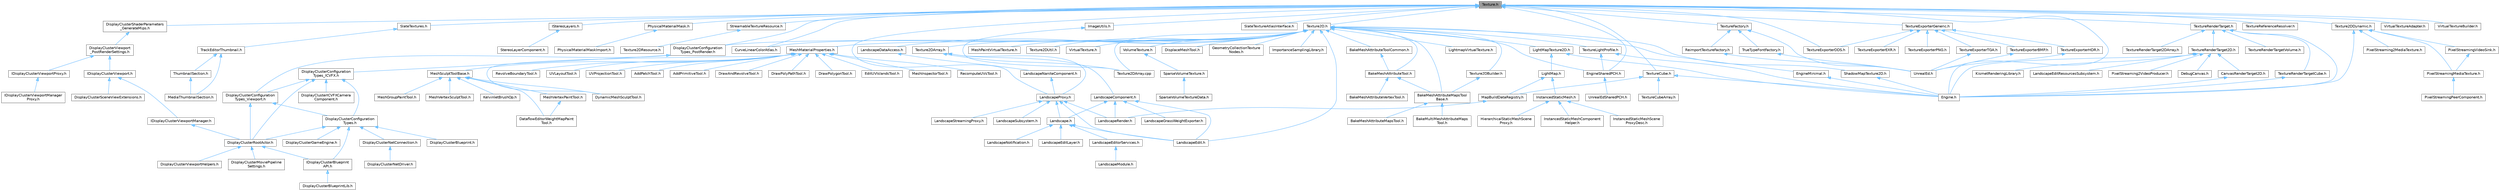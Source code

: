 digraph "Texture.h"
{
 // INTERACTIVE_SVG=YES
 // LATEX_PDF_SIZE
  bgcolor="transparent";
  edge [fontname=Helvetica,fontsize=10,labelfontname=Helvetica,labelfontsize=10];
  node [fontname=Helvetica,fontsize=10,shape=box,height=0.2,width=0.4];
  Node1 [id="Node000001",label="Texture.h",height=0.2,width=0.4,color="gray40", fillcolor="grey60", style="filled", fontcolor="black",tooltip=" "];
  Node1 -> Node2 [id="edge1_Node000001_Node000002",dir="back",color="steelblue1",style="solid",tooltip=" "];
  Node2 [id="Node000002",label="CurveLinearColorAtlas.h",height=0.2,width=0.4,color="grey40", fillcolor="white", style="filled",URL="$dd/d63/CurveLinearColorAtlas_8h.html",tooltip=" "];
  Node1 -> Node3 [id="edge2_Node000001_Node000003",dir="back",color="steelblue1",style="solid",tooltip=" "];
  Node3 [id="Node000003",label="DisplayClusterConfiguration\lTypes_PostRender.h",height=0.2,width=0.4,color="grey40", fillcolor="white", style="filled",URL="$d1/d0d/DisplayClusterConfigurationTypes__PostRender_8h.html",tooltip=" "];
  Node3 -> Node4 [id="edge3_Node000003_Node000004",dir="back",color="steelblue1",style="solid",tooltip=" "];
  Node4 [id="Node000004",label="DisplayClusterConfiguration\lTypes_ICVFX.h",height=0.2,width=0.4,color="grey40", fillcolor="white", style="filled",URL="$d3/dc4/DisplayClusterConfigurationTypes__ICVFX_8h.html",tooltip=" "];
  Node4 -> Node5 [id="edge4_Node000004_Node000005",dir="back",color="steelblue1",style="solid",tooltip=" "];
  Node5 [id="Node000005",label="DisplayClusterConfiguration\lTypes.h",height=0.2,width=0.4,color="grey40", fillcolor="white", style="filled",URL="$d5/dc6/DisplayClusterConfigurationTypes_8h.html",tooltip=" "];
  Node5 -> Node6 [id="edge5_Node000005_Node000006",dir="back",color="steelblue1",style="solid",tooltip=" "];
  Node6 [id="Node000006",label="DisplayClusterBlueprint.h",height=0.2,width=0.4,color="grey40", fillcolor="white", style="filled",URL="$d0/d44/DisplayClusterBlueprint_8h.html",tooltip=" "];
  Node5 -> Node7 [id="edge6_Node000005_Node000007",dir="back",color="steelblue1",style="solid",tooltip=" "];
  Node7 [id="Node000007",label="DisplayClusterGameEngine.h",height=0.2,width=0.4,color="grey40", fillcolor="white", style="filled",URL="$da/d8f/DisplayClusterGameEngine_8h.html",tooltip=" "];
  Node5 -> Node8 [id="edge7_Node000005_Node000008",dir="back",color="steelblue1",style="solid",tooltip=" "];
  Node8 [id="Node000008",label="DisplayClusterNetConnection.h",height=0.2,width=0.4,color="grey40", fillcolor="white", style="filled",URL="$d0/df0/DisplayClusterNetConnection_8h.html",tooltip=" "];
  Node8 -> Node9 [id="edge8_Node000008_Node000009",dir="back",color="steelblue1",style="solid",tooltip=" "];
  Node9 [id="Node000009",label="DisplayClusterNetDriver.h",height=0.2,width=0.4,color="grey40", fillcolor="white", style="filled",URL="$db/de1/DisplayClusterNetDriver_8h.html",tooltip=" "];
  Node5 -> Node10 [id="edge9_Node000005_Node000010",dir="back",color="steelblue1",style="solid",tooltip=" "];
  Node10 [id="Node000010",label="DisplayClusterRootActor.h",height=0.2,width=0.4,color="grey40", fillcolor="white", style="filled",URL="$d0/d41/DisplayClusterRootActor_8h.html",tooltip=" "];
  Node10 -> Node11 [id="edge10_Node000010_Node000011",dir="back",color="steelblue1",style="solid",tooltip=" "];
  Node11 [id="Node000011",label="DisplayClusterMoviePipeline\lSettings.h",height=0.2,width=0.4,color="grey40", fillcolor="white", style="filled",URL="$d7/d56/DisplayClusterMoviePipelineSettings_8h.html",tooltip=" "];
  Node10 -> Node12 [id="edge11_Node000010_Node000012",dir="back",color="steelblue1",style="solid",tooltip=" "];
  Node12 [id="Node000012",label="DisplayClusterViewportHelpers.h",height=0.2,width=0.4,color="grey40", fillcolor="white", style="filled",URL="$d6/d8b/DisplayClusterViewportHelpers_8h.html",tooltip=" "];
  Node10 -> Node13 [id="edge12_Node000010_Node000013",dir="back",color="steelblue1",style="solid",tooltip=" "];
  Node13 [id="Node000013",label="IDisplayClusterBlueprint\lAPI.h",height=0.2,width=0.4,color="grey40", fillcolor="white", style="filled",URL="$d6/dd6/IDisplayClusterBlueprintAPI_8h.html",tooltip=" "];
  Node13 -> Node14 [id="edge13_Node000013_Node000014",dir="back",color="steelblue1",style="solid",tooltip=" "];
  Node14 [id="Node000014",label="DisplayClusterBlueprintLib.h",height=0.2,width=0.4,color="grey40", fillcolor="white", style="filled",URL="$d9/d13/DisplayClusterBlueprintLib_8h.html",tooltip=" "];
  Node5 -> Node13 [id="edge14_Node000005_Node000013",dir="back",color="steelblue1",style="solid",tooltip=" "];
  Node4 -> Node15 [id="edge15_Node000004_Node000015",dir="back",color="steelblue1",style="solid",tooltip=" "];
  Node15 [id="Node000015",label="DisplayClusterConfiguration\lTypes_Viewport.h",height=0.2,width=0.4,color="grey40", fillcolor="white", style="filled",URL="$d1/d6b/DisplayClusterConfigurationTypes__Viewport_8h.html",tooltip=" "];
  Node15 -> Node5 [id="edge16_Node000015_Node000005",dir="back",color="steelblue1",style="solid",tooltip=" "];
  Node15 -> Node10 [id="edge17_Node000015_Node000010",dir="back",color="steelblue1",style="solid",tooltip=" "];
  Node4 -> Node16 [id="edge18_Node000004_Node000016",dir="back",color="steelblue1",style="solid",tooltip=" "];
  Node16 [id="Node000016",label="DisplayClusterICVFXCamera\lComponent.h",height=0.2,width=0.4,color="grey40", fillcolor="white", style="filled",URL="$d9/de0/DisplayClusterICVFXCameraComponent_8h.html",tooltip=" "];
  Node4 -> Node10 [id="edge19_Node000004_Node000010",dir="back",color="steelblue1",style="solid",tooltip=" "];
  Node3 -> Node15 [id="edge20_Node000003_Node000015",dir="back",color="steelblue1",style="solid",tooltip=" "];
  Node1 -> Node17 [id="edge21_Node000001_Node000017",dir="back",color="steelblue1",style="solid",tooltip=" "];
  Node17 [id="Node000017",label="DisplayClusterShaderParameters\l_GenerateMips.h",height=0.2,width=0.4,color="grey40", fillcolor="white", style="filled",URL="$dc/dec/DisplayClusterShaderParameters__GenerateMips_8h.html",tooltip=" "];
  Node17 -> Node18 [id="edge22_Node000017_Node000018",dir="back",color="steelblue1",style="solid",tooltip=" "];
  Node18 [id="Node000018",label="DisplayClusterViewport\l_PostRenderSettings.h",height=0.2,width=0.4,color="grey40", fillcolor="white", style="filled",URL="$df/dfc/DisplayClusterViewport__PostRenderSettings_8h.html",tooltip=" "];
  Node18 -> Node19 [id="edge23_Node000018_Node000019",dir="back",color="steelblue1",style="solid",tooltip=" "];
  Node19 [id="Node000019",label="IDisplayClusterViewport.h",height=0.2,width=0.4,color="grey40", fillcolor="white", style="filled",URL="$dc/d64/IDisplayClusterViewport_8h.html",tooltip=" "];
  Node19 -> Node20 [id="edge24_Node000019_Node000020",dir="back",color="steelblue1",style="solid",tooltip=" "];
  Node20 [id="Node000020",label="DisplayClusterSceneViewExtensions.h",height=0.2,width=0.4,color="grey40", fillcolor="white", style="filled",URL="$db/dda/DisplayClusterSceneViewExtensions_8h.html",tooltip=" "];
  Node19 -> Node21 [id="edge25_Node000019_Node000021",dir="back",color="steelblue1",style="solid",tooltip=" "];
  Node21 [id="Node000021",label="IDisplayClusterViewportManager.h",height=0.2,width=0.4,color="grey40", fillcolor="white", style="filled",URL="$db/da9/IDisplayClusterViewportManager_8h.html",tooltip=" "];
  Node21 -> Node10 [id="edge26_Node000021_Node000010",dir="back",color="steelblue1",style="solid",tooltip=" "];
  Node18 -> Node22 [id="edge27_Node000018_Node000022",dir="back",color="steelblue1",style="solid",tooltip=" "];
  Node22 [id="Node000022",label="IDisplayClusterViewportProxy.h",height=0.2,width=0.4,color="grey40", fillcolor="white", style="filled",URL="$df/dfd/IDisplayClusterViewportProxy_8h.html",tooltip=" "];
  Node22 -> Node23 [id="edge28_Node000022_Node000023",dir="back",color="steelblue1",style="solid",tooltip=" "];
  Node23 [id="Node000023",label="IDisplayClusterViewportManager\lProxy.h",height=0.2,width=0.4,color="grey40", fillcolor="white", style="filled",URL="$d9/d0a/IDisplayClusterViewportManagerProxy_8h.html",tooltip=" "];
  Node1 -> Node24 [id="edge29_Node000001_Node000024",dir="back",color="steelblue1",style="solid",tooltip=" "];
  Node24 [id="Node000024",label="Engine.h",height=0.2,width=0.4,color="grey40", fillcolor="white", style="filled",URL="$d1/d34/Public_2Engine_8h.html",tooltip=" "];
  Node1 -> Node25 [id="edge30_Node000001_Node000025",dir="back",color="steelblue1",style="solid",tooltip=" "];
  Node25 [id="Node000025",label="EngineSharedPCH.h",height=0.2,width=0.4,color="grey40", fillcolor="white", style="filled",URL="$dc/dbb/EngineSharedPCH_8h.html",tooltip=" "];
  Node25 -> Node26 [id="edge31_Node000025_Node000026",dir="back",color="steelblue1",style="solid",tooltip=" "];
  Node26 [id="Node000026",label="UnrealEdSharedPCH.h",height=0.2,width=0.4,color="grey40", fillcolor="white", style="filled",URL="$d1/de6/UnrealEdSharedPCH_8h.html",tooltip=" "];
  Node1 -> Node27 [id="edge32_Node000001_Node000027",dir="back",color="steelblue1",style="solid",tooltip=" "];
  Node27 [id="Node000027",label="IStereoLayers.h",height=0.2,width=0.4,color="grey40", fillcolor="white", style="filled",URL="$dd/d40/IStereoLayers_8h.html",tooltip=" "];
  Node27 -> Node28 [id="edge33_Node000027_Node000028",dir="back",color="steelblue1",style="solid",tooltip=" "];
  Node28 [id="Node000028",label="StereoLayerComponent.h",height=0.2,width=0.4,color="grey40", fillcolor="white", style="filled",URL="$db/d10/StereoLayerComponent_8h.html",tooltip=" "];
  Node1 -> Node29 [id="edge34_Node000001_Node000029",dir="back",color="steelblue1",style="solid",tooltip=" "];
  Node29 [id="Node000029",label="ImageUtils.h",height=0.2,width=0.4,color="grey40", fillcolor="white", style="filled",URL="$d7/dc9/ImageUtils_8h.html",tooltip=" "];
  Node29 -> Node30 [id="edge35_Node000029_Node000030",dir="back",color="steelblue1",style="solid",tooltip=" "];
  Node30 [id="Node000030",label="Texture2DArray.cpp",height=0.2,width=0.4,color="grey40", fillcolor="white", style="filled",URL="$d7/d13/Texture2DArray_8cpp.html",tooltip=" "];
  Node1 -> Node31 [id="edge36_Node000001_Node000031",dir="back",color="steelblue1",style="solid",tooltip=" "];
  Node31 [id="Node000031",label="LandscapeProxy.h",height=0.2,width=0.4,color="grey40", fillcolor="white", style="filled",URL="$db/dae/LandscapeProxy_8h.html",tooltip=" "];
  Node31 -> Node32 [id="edge37_Node000031_Node000032",dir="back",color="steelblue1",style="solid",tooltip=" "];
  Node32 [id="Node000032",label="Landscape.h",height=0.2,width=0.4,color="grey40", fillcolor="white", style="filled",URL="$d5/dd6/Landscape_8h.html",tooltip=" "];
  Node32 -> Node33 [id="edge38_Node000032_Node000033",dir="back",color="steelblue1",style="solid",tooltip=" "];
  Node33 [id="Node000033",label="LandscapeEdit.h",height=0.2,width=0.4,color="grey40", fillcolor="white", style="filled",URL="$df/d61/LandscapeEdit_8h.html",tooltip=" "];
  Node32 -> Node34 [id="edge39_Node000032_Node000034",dir="back",color="steelblue1",style="solid",tooltip=" "];
  Node34 [id="Node000034",label="LandscapeEditLayer.h",height=0.2,width=0.4,color="grey40", fillcolor="white", style="filled",URL="$d2/d34/LandscapeEditLayer_8h.html",tooltip=" "];
  Node32 -> Node35 [id="edge40_Node000032_Node000035",dir="back",color="steelblue1",style="solid",tooltip=" "];
  Node35 [id="Node000035",label="LandscapeEditorServices.h",height=0.2,width=0.4,color="grey40", fillcolor="white", style="filled",URL="$d0/de9/LandscapeEditorServices_8h.html",tooltip=" "];
  Node35 -> Node36 [id="edge41_Node000035_Node000036",dir="back",color="steelblue1",style="solid",tooltip=" "];
  Node36 [id="Node000036",label="LandscapeModule.h",height=0.2,width=0.4,color="grey40", fillcolor="white", style="filled",URL="$db/d88/LandscapeModule_8h.html",tooltip=" "];
  Node32 -> Node37 [id="edge42_Node000032_Node000037",dir="back",color="steelblue1",style="solid",tooltip=" "];
  Node37 [id="Node000037",label="LandscapeNotification.h",height=0.2,width=0.4,color="grey40", fillcolor="white", style="filled",URL="$d7/de3/LandscapeNotification_8h.html",tooltip=" "];
  Node31 -> Node33 [id="edge43_Node000031_Node000033",dir="back",color="steelblue1",style="solid",tooltip=" "];
  Node31 -> Node38 [id="edge44_Node000031_Node000038",dir="back",color="steelblue1",style="solid",tooltip=" "];
  Node38 [id="Node000038",label="LandscapeRender.h",height=0.2,width=0.4,color="grey40", fillcolor="white", style="filled",URL="$df/d67/LandscapeRender_8h.html",tooltip=" "];
  Node31 -> Node39 [id="edge45_Node000031_Node000039",dir="back",color="steelblue1",style="solid",tooltip=" "];
  Node39 [id="Node000039",label="LandscapeStreamingProxy.h",height=0.2,width=0.4,color="grey40", fillcolor="white", style="filled",URL="$de/d5a/LandscapeStreamingProxy_8h.html",tooltip=" "];
  Node31 -> Node40 [id="edge46_Node000031_Node000040",dir="back",color="steelblue1",style="solid",tooltip=" "];
  Node40 [id="Node000040",label="LandscapeSubsystem.h",height=0.2,width=0.4,color="grey40", fillcolor="white", style="filled",URL="$d7/ddd/LandscapeSubsystem_8h.html",tooltip=" "];
  Node1 -> Node41 [id="edge47_Node000001_Node000041",dir="back",color="steelblue1",style="solid",tooltip=" "];
  Node41 [id="Node000041",label="PhysicalMaterialMask.h",height=0.2,width=0.4,color="grey40", fillcolor="white", style="filled",URL="$da/df8/PhysicalMaterialMask_8h.html",tooltip=" "];
  Node41 -> Node42 [id="edge48_Node000041_Node000042",dir="back",color="steelblue1",style="solid",tooltip=" "];
  Node42 [id="Node000042",label="PhysicalMaterialMaskImport.h",height=0.2,width=0.4,color="grey40", fillcolor="white", style="filled",URL="$d8/de7/PhysicalMaterialMaskImport_8h.html",tooltip=" "];
  Node1 -> Node43 [id="edge49_Node000001_Node000043",dir="back",color="steelblue1",style="solid",tooltip=" "];
  Node43 [id="Node000043",label="SlateTextureAtlasInterface.h",height=0.2,width=0.4,color="grey40", fillcolor="white", style="filled",URL="$d0/d3a/SlateTextureAtlasInterface_8h.html",tooltip=" "];
  Node1 -> Node44 [id="edge50_Node000001_Node000044",dir="back",color="steelblue1",style="solid",tooltip=" "];
  Node44 [id="Node000044",label="SlateTextures.h",height=0.2,width=0.4,color="grey40", fillcolor="white", style="filled",URL="$df/d06/SlateTextures_8h.html",tooltip=" "];
  Node44 -> Node45 [id="edge51_Node000044_Node000045",dir="back",color="steelblue1",style="solid",tooltip=" "];
  Node45 [id="Node000045",label="TrackEditorThumbnail.h",height=0.2,width=0.4,color="grey40", fillcolor="white", style="filled",URL="$d6/d44/TrackEditorThumbnail_8h.html",tooltip=" "];
  Node45 -> Node46 [id="edge52_Node000045_Node000046",dir="back",color="steelblue1",style="solid",tooltip=" "];
  Node46 [id="Node000046",label="MediaThumbnailSection.h",height=0.2,width=0.4,color="grey40", fillcolor="white", style="filled",URL="$d8/dfe/MediaThumbnailSection_8h.html",tooltip=" "];
  Node45 -> Node47 [id="edge53_Node000045_Node000047",dir="back",color="steelblue1",style="solid",tooltip=" "];
  Node47 [id="Node000047",label="ThumbnailSection.h",height=0.2,width=0.4,color="grey40", fillcolor="white", style="filled",URL="$de/daf/ThumbnailSection_8h.html",tooltip=" "];
  Node47 -> Node46 [id="edge54_Node000047_Node000046",dir="back",color="steelblue1",style="solid",tooltip=" "];
  Node1 -> Node48 [id="edge55_Node000001_Node000048",dir="back",color="steelblue1",style="solid",tooltip=" "];
  Node48 [id="Node000048",label="StreamableTextureResource.h",height=0.2,width=0.4,color="grey40", fillcolor="white", style="filled",URL="$dd/d72/StreamableTextureResource_8h.html",tooltip=" "];
  Node48 -> Node49 [id="edge56_Node000048_Node000049",dir="back",color="steelblue1",style="solid",tooltip=" "];
  Node49 [id="Node000049",label="Texture2DResource.h",height=0.2,width=0.4,color="grey40", fillcolor="white", style="filled",URL="$d1/df7/Texture2DResource_8h.html",tooltip=" "];
  Node1 -> Node50 [id="edge57_Node000001_Node000050",dir="back",color="steelblue1",style="solid",tooltip=" "];
  Node50 [id="Node000050",label="Texture2D.h",height=0.2,width=0.4,color="grey40", fillcolor="white", style="filled",URL="$d5/d6f/Texture2D_8h.html",tooltip=" "];
  Node50 -> Node51 [id="edge58_Node000050_Node000051",dir="back",color="steelblue1",style="solid",tooltip=" "];
  Node51 [id="Node000051",label="BakeMeshAttributeMapsTool\lBase.h",height=0.2,width=0.4,color="grey40", fillcolor="white", style="filled",URL="$dc/d68/BakeMeshAttributeMapsToolBase_8h.html",tooltip=" "];
  Node51 -> Node52 [id="edge59_Node000051_Node000052",dir="back",color="steelblue1",style="solid",tooltip=" "];
  Node52 [id="Node000052",label="BakeMeshAttributeMapsTool.h",height=0.2,width=0.4,color="grey40", fillcolor="white", style="filled",URL="$d8/d14/BakeMeshAttributeMapsTool_8h.html",tooltip=" "];
  Node51 -> Node53 [id="edge60_Node000051_Node000053",dir="back",color="steelblue1",style="solid",tooltip=" "];
  Node53 [id="Node000053",label="BakeMultiMeshAttributeMaps\lTool.h",height=0.2,width=0.4,color="grey40", fillcolor="white", style="filled",URL="$d7/d65/BakeMultiMeshAttributeMapsTool_8h.html",tooltip=" "];
  Node50 -> Node54 [id="edge61_Node000050_Node000054",dir="back",color="steelblue1",style="solid",tooltip=" "];
  Node54 [id="Node000054",label="BakeMeshAttributeTool.h",height=0.2,width=0.4,color="grey40", fillcolor="white", style="filled",URL="$d0/d82/BakeMeshAttributeTool_8h.html",tooltip=" "];
  Node54 -> Node51 [id="edge62_Node000054_Node000051",dir="back",color="steelblue1",style="solid",tooltip=" "];
  Node54 -> Node55 [id="edge63_Node000054_Node000055",dir="back",color="steelblue1",style="solid",tooltip=" "];
  Node55 [id="Node000055",label="BakeMeshAttributeVertexTool.h",height=0.2,width=0.4,color="grey40", fillcolor="white", style="filled",URL="$d6/d76/BakeMeshAttributeVertexTool_8h.html",tooltip=" "];
  Node50 -> Node56 [id="edge64_Node000050_Node000056",dir="back",color="steelblue1",style="solid",tooltip=" "];
  Node56 [id="Node000056",label="BakeMeshAttributeToolCommon.h",height=0.2,width=0.4,color="grey40", fillcolor="white", style="filled",URL="$d8/d75/BakeMeshAttributeToolCommon_8h.html",tooltip=" "];
  Node56 -> Node54 [id="edge65_Node000056_Node000054",dir="back",color="steelblue1",style="solid",tooltip=" "];
  Node50 -> Node2 [id="edge66_Node000050_Node000002",dir="back",color="steelblue1",style="solid",tooltip=" "];
  Node50 -> Node57 [id="edge67_Node000050_Node000057",dir="back",color="steelblue1",style="solid",tooltip=" "];
  Node57 [id="Node000057",label="DisplaceMeshTool.h",height=0.2,width=0.4,color="grey40", fillcolor="white", style="filled",URL="$da/d28/DisplaceMeshTool_8h.html",tooltip=" "];
  Node50 -> Node3 [id="edge68_Node000050_Node000003",dir="back",color="steelblue1",style="solid",tooltip=" "];
  Node50 -> Node58 [id="edge69_Node000050_Node000058",dir="back",color="steelblue1",style="solid",tooltip=" "];
  Node58 [id="Node000058",label="EngineMinimal.h",height=0.2,width=0.4,color="grey40", fillcolor="white", style="filled",URL="$d0/d2c/EngineMinimal_8h.html",tooltip=" "];
  Node58 -> Node24 [id="edge70_Node000058_Node000024",dir="back",color="steelblue1",style="solid",tooltip=" "];
  Node50 -> Node25 [id="edge71_Node000050_Node000025",dir="back",color="steelblue1",style="solid",tooltip=" "];
  Node50 -> Node59 [id="edge72_Node000050_Node000059",dir="back",color="steelblue1",style="solid",tooltip=" "];
  Node59 [id="Node000059",label="GeometryCollectionTexture\lNodes.h",height=0.2,width=0.4,color="grey40", fillcolor="white", style="filled",URL="$d5/d81/GeometryCollectionTextureNodes_8h.html",tooltip=" "];
  Node50 -> Node60 [id="edge73_Node000050_Node000060",dir="back",color="steelblue1",style="solid",tooltip=" "];
  Node60 [id="Node000060",label="ImportanceSamplingLibrary.h",height=0.2,width=0.4,color="grey40", fillcolor="white", style="filled",URL="$d4/dd0/ImportanceSamplingLibrary_8h.html",tooltip=" "];
  Node50 -> Node61 [id="edge74_Node000050_Node000061",dir="back",color="steelblue1",style="solid",tooltip=" "];
  Node61 [id="Node000061",label="LandscapeDataAccess.h",height=0.2,width=0.4,color="grey40", fillcolor="white", style="filled",URL="$d0/d23/LandscapeDataAccess_8h.html",tooltip=" "];
  Node61 -> Node62 [id="edge75_Node000061_Node000062",dir="back",color="steelblue1",style="solid",tooltip=" "];
  Node62 [id="Node000062",label="LandscapeNaniteComponent.h",height=0.2,width=0.4,color="grey40", fillcolor="white", style="filled",URL="$d0/de5/LandscapeNaniteComponent_8h.html",tooltip=" "];
  Node62 -> Node31 [id="edge76_Node000062_Node000031",dir="back",color="steelblue1",style="solid",tooltip=" "];
  Node50 -> Node33 [id="edge77_Node000050_Node000033",dir="back",color="steelblue1",style="solid",tooltip=" "];
  Node50 -> Node63 [id="edge78_Node000050_Node000063",dir="back",color="steelblue1",style="solid",tooltip=" "];
  Node63 [id="Node000063",label="LightMapTexture2D.h",height=0.2,width=0.4,color="grey40", fillcolor="white", style="filled",URL="$d4/ddb/LightMapTexture2D_8h.html",tooltip=" "];
  Node63 -> Node24 [id="edge79_Node000063_Node000024",dir="back",color="steelblue1",style="solid",tooltip=" "];
  Node63 -> Node64 [id="edge80_Node000063_Node000064",dir="back",color="steelblue1",style="solid",tooltip=" "];
  Node64 [id="Node000064",label="LightMap.h",height=0.2,width=0.4,color="grey40", fillcolor="white", style="filled",URL="$d1/d76/LightMap_8h.html",tooltip=" "];
  Node64 -> Node65 [id="edge81_Node000064_Node000065",dir="back",color="steelblue1",style="solid",tooltip=" "];
  Node65 [id="Node000065",label="InstancedStaticMesh.h",height=0.2,width=0.4,color="grey40", fillcolor="white", style="filled",URL="$dd/d89/InstancedStaticMesh_8h.html",tooltip=" "];
  Node65 -> Node66 [id="edge82_Node000065_Node000066",dir="back",color="steelblue1",style="solid",tooltip=" "];
  Node66 [id="Node000066",label="HierarchicalStaticMeshScene\lProxy.h",height=0.2,width=0.4,color="grey40", fillcolor="white", style="filled",URL="$d3/d4d/HierarchicalStaticMeshSceneProxy_8h.html",tooltip=" "];
  Node65 -> Node67 [id="edge83_Node000065_Node000067",dir="back",color="steelblue1",style="solid",tooltip=" "];
  Node67 [id="Node000067",label="InstancedStaticMeshComponent\lHelper.h",height=0.2,width=0.4,color="grey40", fillcolor="white", style="filled",URL="$dc/dc7/InstancedStaticMeshComponentHelper_8h.html",tooltip=" "];
  Node65 -> Node68 [id="edge84_Node000065_Node000068",dir="back",color="steelblue1",style="solid",tooltip=" "];
  Node68 [id="Node000068",label="InstancedStaticMeshScene\lProxyDesc.h",height=0.2,width=0.4,color="grey40", fillcolor="white", style="filled",URL="$db/dcf/InstancedStaticMeshSceneProxyDesc_8h.html",tooltip=" "];
  Node64 -> Node69 [id="edge85_Node000064_Node000069",dir="back",color="steelblue1",style="solid",tooltip=" "];
  Node69 [id="Node000069",label="MapBuildDataRegistry.h",height=0.2,width=0.4,color="grey40", fillcolor="white", style="filled",URL="$df/dac/MapBuildDataRegistry_8h.html",tooltip=" "];
  Node69 -> Node38 [id="edge86_Node000069_Node000038",dir="back",color="steelblue1",style="solid",tooltip=" "];
  Node50 -> Node70 [id="edge87_Node000050_Node000070",dir="back",color="steelblue1",style="solid",tooltip=" "];
  Node70 [id="Node000070",label="LightmapVirtualTexture.h",height=0.2,width=0.4,color="grey40", fillcolor="white", style="filled",URL="$dc/d33/LightmapVirtualTexture_8h.html",tooltip=" "];
  Node50 -> Node71 [id="edge88_Node000050_Node000071",dir="back",color="steelblue1",style="solid",tooltip=" "];
  Node71 [id="Node000071",label="MeshMaterialProperties.h",height=0.2,width=0.4,color="grey40", fillcolor="white", style="filled",URL="$d3/dde/MeshMaterialProperties_8h.html",tooltip=" "];
  Node71 -> Node72 [id="edge89_Node000071_Node000072",dir="back",color="steelblue1",style="solid",tooltip=" "];
  Node72 [id="Node000072",label="AddPatchTool.h",height=0.2,width=0.4,color="grey40", fillcolor="white", style="filled",URL="$d5/deb/AddPatchTool_8h.html",tooltip=" "];
  Node71 -> Node73 [id="edge90_Node000071_Node000073",dir="back",color="steelblue1",style="solid",tooltip=" "];
  Node73 [id="Node000073",label="AddPrimitiveTool.h",height=0.2,width=0.4,color="grey40", fillcolor="white", style="filled",URL="$d5/dbf/AddPrimitiveTool_8h.html",tooltip=" "];
  Node71 -> Node74 [id="edge91_Node000071_Node000074",dir="back",color="steelblue1",style="solid",tooltip=" "];
  Node74 [id="Node000074",label="DrawAndRevolveTool.h",height=0.2,width=0.4,color="grey40", fillcolor="white", style="filled",URL="$d8/d06/DrawAndRevolveTool_8h.html",tooltip=" "];
  Node71 -> Node75 [id="edge92_Node000071_Node000075",dir="back",color="steelblue1",style="solid",tooltip=" "];
  Node75 [id="Node000075",label="DrawPolyPathTool.h",height=0.2,width=0.4,color="grey40", fillcolor="white", style="filled",URL="$dc/d3e/DrawPolyPathTool_8h.html",tooltip=" "];
  Node71 -> Node76 [id="edge93_Node000071_Node000076",dir="back",color="steelblue1",style="solid",tooltip=" "];
  Node76 [id="Node000076",label="DrawPolygonTool.h",height=0.2,width=0.4,color="grey40", fillcolor="white", style="filled",URL="$d0/d15/DrawPolygonTool_8h.html",tooltip=" "];
  Node71 -> Node77 [id="edge94_Node000071_Node000077",dir="back",color="steelblue1",style="solid",tooltip=" "];
  Node77 [id="Node000077",label="DynamicMeshSculptTool.h",height=0.2,width=0.4,color="grey40", fillcolor="white", style="filled",URL="$d6/d16/DynamicMeshSculptTool_8h.html",tooltip=" "];
  Node71 -> Node78 [id="edge95_Node000071_Node000078",dir="back",color="steelblue1",style="solid",tooltip=" "];
  Node78 [id="Node000078",label="EditUVIslandsTool.h",height=0.2,width=0.4,color="grey40", fillcolor="white", style="filled",URL="$d0/de4/EditUVIslandsTool_8h.html",tooltip=" "];
  Node71 -> Node79 [id="edge96_Node000071_Node000079",dir="back",color="steelblue1",style="solid",tooltip=" "];
  Node79 [id="Node000079",label="MeshInspectorTool.h",height=0.2,width=0.4,color="grey40", fillcolor="white", style="filled",URL="$de/da1/MeshInspectorTool_8h.html",tooltip=" "];
  Node71 -> Node80 [id="edge97_Node000071_Node000080",dir="back",color="steelblue1",style="solid",tooltip=" "];
  Node80 [id="Node000080",label="MeshSculptToolBase.h",height=0.2,width=0.4,color="grey40", fillcolor="white", style="filled",URL="$d8/d2a/MeshSculptToolBase_8h.html",tooltip=" "];
  Node80 -> Node81 [id="edge98_Node000080_Node000081",dir="back",color="steelblue1",style="solid",tooltip=" "];
  Node81 [id="Node000081",label="DataflowEditorWeightMapPaint\lTool.h",height=0.2,width=0.4,color="grey40", fillcolor="white", style="filled",URL="$db/d46/DataflowEditorWeightMapPaintTool_8h.html",tooltip=" "];
  Node80 -> Node77 [id="edge99_Node000080_Node000077",dir="back",color="steelblue1",style="solid",tooltip=" "];
  Node80 -> Node82 [id="edge100_Node000080_Node000082",dir="back",color="steelblue1",style="solid",tooltip=" "];
  Node82 [id="Node000082",label="KelvinletBrushOp.h",height=0.2,width=0.4,color="grey40", fillcolor="white", style="filled",URL="$d9/d5c/KelvinletBrushOp_8h.html",tooltip=" "];
  Node80 -> Node83 [id="edge101_Node000080_Node000083",dir="back",color="steelblue1",style="solid",tooltip=" "];
  Node83 [id="Node000083",label="MeshGroupPaintTool.h",height=0.2,width=0.4,color="grey40", fillcolor="white", style="filled",URL="$dd/d04/MeshGroupPaintTool_8h.html",tooltip=" "];
  Node80 -> Node84 [id="edge102_Node000080_Node000084",dir="back",color="steelblue1",style="solid",tooltip=" "];
  Node84 [id="Node000084",label="MeshVertexPaintTool.h",height=0.2,width=0.4,color="grey40", fillcolor="white", style="filled",URL="$db/d74/MeshVertexPaintTool_8h.html",tooltip=" "];
  Node84 -> Node81 [id="edge103_Node000084_Node000081",dir="back",color="steelblue1",style="solid",tooltip=" "];
  Node80 -> Node85 [id="edge104_Node000080_Node000085",dir="back",color="steelblue1",style="solid",tooltip=" "];
  Node85 [id="Node000085",label="MeshVertexSculptTool.h",height=0.2,width=0.4,color="grey40", fillcolor="white", style="filled",URL="$dc/da6/MeshVertexSculptTool_8h.html",tooltip=" "];
  Node71 -> Node86 [id="edge105_Node000071_Node000086",dir="back",color="steelblue1",style="solid",tooltip=" "];
  Node86 [id="Node000086",label="RecomputeUVsTool.h",height=0.2,width=0.4,color="grey40", fillcolor="white", style="filled",URL="$d0/d92/RecomputeUVsTool_8h.html",tooltip=" "];
  Node71 -> Node87 [id="edge106_Node000071_Node000087",dir="back",color="steelblue1",style="solid",tooltip=" "];
  Node87 [id="Node000087",label="RevolveBoundaryTool.h",height=0.2,width=0.4,color="grey40", fillcolor="white", style="filled",URL="$da/dce/RevolveBoundaryTool_8h.html",tooltip=" "];
  Node71 -> Node88 [id="edge107_Node000071_Node000088",dir="back",color="steelblue1",style="solid",tooltip=" "];
  Node88 [id="Node000088",label="UVLayoutTool.h",height=0.2,width=0.4,color="grey40", fillcolor="white", style="filled",URL="$d6/d89/UVLayoutTool_8h.html",tooltip=" "];
  Node71 -> Node89 [id="edge108_Node000071_Node000089",dir="back",color="steelblue1",style="solid",tooltip=" "];
  Node89 [id="Node000089",label="UVProjectionTool.h",height=0.2,width=0.4,color="grey40", fillcolor="white", style="filled",URL="$d5/d4f/UVProjectionTool_8h.html",tooltip=" "];
  Node50 -> Node90 [id="edge109_Node000050_Node000090",dir="back",color="steelblue1",style="solid",tooltip=" "];
  Node90 [id="Node000090",label="MeshPaintVirtualTexture.h",height=0.2,width=0.4,color="grey40", fillcolor="white", style="filled",URL="$db/df0/MeshPaintVirtualTexture_8h.html",tooltip=" "];
  Node50 -> Node91 [id="edge110_Node000050_Node000091",dir="back",color="steelblue1",style="solid",tooltip=" "];
  Node91 [id="Node000091",label="ShadowMapTexture2D.h",height=0.2,width=0.4,color="grey40", fillcolor="white", style="filled",URL="$d3/db2/ShadowMapTexture2D_8h.html",tooltip=" "];
  Node91 -> Node24 [id="edge111_Node000091_Node000024",dir="back",color="steelblue1",style="solid",tooltip=" "];
  Node50 -> Node30 [id="edge112_Node000050_Node000030",dir="back",color="steelblue1",style="solid",tooltip=" "];
  Node50 -> Node92 [id="edge113_Node000050_Node000092",dir="back",color="steelblue1",style="solid",tooltip=" "];
  Node92 [id="Node000092",label="Texture2DArray.h",height=0.2,width=0.4,color="grey40", fillcolor="white", style="filled",URL="$d9/df3/Texture2DArray_8h.html",tooltip=" "];
  Node92 -> Node93 [id="edge114_Node000092_Node000093",dir="back",color="steelblue1",style="solid",tooltip=" "];
  Node93 [id="Node000093",label="LandscapeComponent.h",height=0.2,width=0.4,color="grey40", fillcolor="white", style="filled",URL="$d4/dba/LandscapeComponent_8h.html",tooltip=" "];
  Node93 -> Node32 [id="edge115_Node000093_Node000032",dir="back",color="steelblue1",style="solid",tooltip=" "];
  Node93 -> Node33 [id="edge116_Node000093_Node000033",dir="back",color="steelblue1",style="solid",tooltip=" "];
  Node93 -> Node94 [id="edge117_Node000093_Node000094",dir="back",color="steelblue1",style="solid",tooltip=" "];
  Node94 [id="Node000094",label="LandscapeGrassWeightExporter.h",height=0.2,width=0.4,color="grey40", fillcolor="white", style="filled",URL="$de/d64/LandscapeGrassWeightExporter_8h.html",tooltip=" "];
  Node93 -> Node38 [id="edge118_Node000093_Node000038",dir="back",color="steelblue1",style="solid",tooltip=" "];
  Node92 -> Node31 [id="edge119_Node000092_Node000031",dir="back",color="steelblue1",style="solid",tooltip=" "];
  Node92 -> Node30 [id="edge120_Node000092_Node000030",dir="back",color="steelblue1",style="solid",tooltip=" "];
  Node50 -> Node95 [id="edge121_Node000050_Node000095",dir="back",color="steelblue1",style="solid",tooltip=" "];
  Node95 [id="Node000095",label="Texture2DBuilder.h",height=0.2,width=0.4,color="grey40", fillcolor="white", style="filled",URL="$d9/d6e/Texture2DBuilder_8h.html",tooltip=" "];
  Node95 -> Node51 [id="edge122_Node000095_Node000051",dir="back",color="steelblue1",style="solid",tooltip=" "];
  Node50 -> Node96 [id="edge123_Node000050_Node000096",dir="back",color="steelblue1",style="solid",tooltip=" "];
  Node96 [id="Node000096",label="Texture2DUtil.h",height=0.2,width=0.4,color="grey40", fillcolor="white", style="filled",URL="$d5/d41/Texture2DUtil_8h.html",tooltip=" "];
  Node50 -> Node97 [id="edge124_Node000050_Node000097",dir="back",color="steelblue1",style="solid",tooltip=" "];
  Node97 [id="Node000097",label="TextureLightProfile.h",height=0.2,width=0.4,color="grey40", fillcolor="white", style="filled",URL="$de/dee/TextureLightProfile_8h.html",tooltip=" "];
  Node97 -> Node24 [id="edge125_Node000097_Node000024",dir="back",color="steelblue1",style="solid",tooltip=" "];
  Node97 -> Node25 [id="edge126_Node000097_Node000025",dir="back",color="steelblue1",style="solid",tooltip=" "];
  Node50 -> Node98 [id="edge127_Node000050_Node000098",dir="back",color="steelblue1",style="solid",tooltip=" "];
  Node98 [id="Node000098",label="VirtualTexture.h",height=0.2,width=0.4,color="grey40", fillcolor="white", style="filled",URL="$df/d43/VirtualTexture_8h.html",tooltip=" "];
  Node50 -> Node99 [id="edge128_Node000050_Node000099",dir="back",color="steelblue1",style="solid",tooltip=" "];
  Node99 [id="Node000099",label="VolumeTexture.h",height=0.2,width=0.4,color="grey40", fillcolor="white", style="filled",URL="$d5/d6a/VolumeTexture_8h.html",tooltip=" "];
  Node99 -> Node100 [id="edge129_Node000099_Node000100",dir="back",color="steelblue1",style="solid",tooltip=" "];
  Node100 [id="Node000100",label="SparseVolumeTexture.h",height=0.2,width=0.4,color="grey40", fillcolor="white", style="filled",URL="$d4/df8/SparseVolumeTexture_8h.html",tooltip=" "];
  Node100 -> Node101 [id="edge130_Node000100_Node000101",dir="back",color="steelblue1",style="solid",tooltip=" "];
  Node101 [id="Node000101",label="SparseVolumeTextureData.h",height=0.2,width=0.4,color="grey40", fillcolor="white", style="filled",URL="$db/dcc/SparseVolumeTextureData_8h.html",tooltip=" "];
  Node1 -> Node102 [id="edge131_Node000001_Node000102",dir="back",color="steelblue1",style="solid",tooltip=" "];
  Node102 [id="Node000102",label="Texture2DDynamic.h",height=0.2,width=0.4,color="grey40", fillcolor="white", style="filled",URL="$db/da2/Texture2DDynamic_8h.html",tooltip=" "];
  Node102 -> Node24 [id="edge132_Node000102_Node000024",dir="back",color="steelblue1",style="solid",tooltip=" "];
  Node102 -> Node103 [id="edge133_Node000102_Node000103",dir="back",color="steelblue1",style="solid",tooltip=" "];
  Node103 [id="Node000103",label="PixelStreaming2MediaTexture.h",height=0.2,width=0.4,color="grey40", fillcolor="white", style="filled",URL="$d6/d20/PixelStreaming2MediaTexture_8h.html",tooltip=" "];
  Node102 -> Node104 [id="edge134_Node000102_Node000104",dir="back",color="steelblue1",style="solid",tooltip=" "];
  Node104 [id="Node000104",label="PixelStreamingMediaTexture.h",height=0.2,width=0.4,color="grey40", fillcolor="white", style="filled",URL="$dc/d93/PixelStreamingMediaTexture_8h.html",tooltip=" "];
  Node104 -> Node105 [id="edge135_Node000104_Node000105",dir="back",color="steelblue1",style="solid",tooltip=" "];
  Node105 [id="Node000105",label="PixelStreamingPeerComponent.h",height=0.2,width=0.4,color="grey40", fillcolor="white", style="filled",URL="$de/d4d/PixelStreamingPeerComponent_8h.html",tooltip=" "];
  Node102 -> Node106 [id="edge136_Node000102_Node000106",dir="back",color="steelblue1",style="solid",tooltip=" "];
  Node106 [id="Node000106",label="PixelStreamingVideoSink.h",height=0.2,width=0.4,color="grey40", fillcolor="white", style="filled",URL="$da/deb/PixelStreamingVideoSink_8h.html",tooltip=" "];
  Node106 -> Node104 [id="edge137_Node000106_Node000104",dir="back",color="steelblue1",style="solid",tooltip=" "];
  Node1 -> Node107 [id="edge138_Node000001_Node000107",dir="back",color="steelblue1",style="solid",tooltip=" "];
  Node107 [id="Node000107",label="TextureCube.h",height=0.2,width=0.4,color="grey40", fillcolor="white", style="filled",URL="$d2/d5c/TextureCube_8h.html",tooltip=" "];
  Node107 -> Node24 [id="edge139_Node000107_Node000024",dir="back",color="steelblue1",style="solid",tooltip=" "];
  Node107 -> Node69 [id="edge140_Node000107_Node000069",dir="back",color="steelblue1",style="solid",tooltip=" "];
  Node107 -> Node108 [id="edge141_Node000107_Node000108",dir="back",color="steelblue1",style="solid",tooltip=" "];
  Node108 [id="Node000108",label="TextureCubeArray.h",height=0.2,width=0.4,color="grey40", fillcolor="white", style="filled",URL="$d6/d53/TextureCubeArray_8h.html",tooltip=" "];
  Node1 -> Node109 [id="edge142_Node000001_Node000109",dir="back",color="steelblue1",style="solid",tooltip=" "];
  Node109 [id="Node000109",label="TextureExporterDDS.h",height=0.2,width=0.4,color="grey40", fillcolor="white", style="filled",URL="$de/df9/TextureExporterDDS_8h.html",tooltip=" "];
  Node1 -> Node110 [id="edge143_Node000001_Node000110",dir="back",color="steelblue1",style="solid",tooltip=" "];
  Node110 [id="Node000110",label="TextureExporterGeneric.h",height=0.2,width=0.4,color="grey40", fillcolor="white", style="filled",URL="$df/d87/TextureExporterGeneric_8h.html",tooltip=" "];
  Node110 -> Node111 [id="edge144_Node000110_Node000111",dir="back",color="steelblue1",style="solid",tooltip=" "];
  Node111 [id="Node000111",label="TextureExporterBMP.h",height=0.2,width=0.4,color="grey40", fillcolor="white", style="filled",URL="$db/d91/TextureExporterBMP_8h.html",tooltip=" "];
  Node111 -> Node112 [id="edge145_Node000111_Node000112",dir="back",color="steelblue1",style="solid",tooltip=" "];
  Node112 [id="Node000112",label="UnrealEd.h",height=0.2,width=0.4,color="grey40", fillcolor="white", style="filled",URL="$d2/d5f/UnrealEd_8h.html",tooltip=" "];
  Node110 -> Node109 [id="edge146_Node000110_Node000109",dir="back",color="steelblue1",style="solid",tooltip=" "];
  Node110 -> Node113 [id="edge147_Node000110_Node000113",dir="back",color="steelblue1",style="solid",tooltip=" "];
  Node113 [id="Node000113",label="TextureExporterEXR.h",height=0.2,width=0.4,color="grey40", fillcolor="white", style="filled",URL="$da/ddc/TextureExporterEXR_8h.html",tooltip=" "];
  Node110 -> Node114 [id="edge148_Node000110_Node000114",dir="back",color="steelblue1",style="solid",tooltip=" "];
  Node114 [id="Node000114",label="TextureExporterHDR.h",height=0.2,width=0.4,color="grey40", fillcolor="white", style="filled",URL="$d4/d2a/TextureExporterHDR_8h.html",tooltip=" "];
  Node114 -> Node112 [id="edge149_Node000114_Node000112",dir="back",color="steelblue1",style="solid",tooltip=" "];
  Node110 -> Node115 [id="edge150_Node000110_Node000115",dir="back",color="steelblue1",style="solid",tooltip=" "];
  Node115 [id="Node000115",label="TextureExporterPNG.h",height=0.2,width=0.4,color="grey40", fillcolor="white", style="filled",URL="$d6/db6/TextureExporterPNG_8h.html",tooltip=" "];
  Node110 -> Node116 [id="edge151_Node000110_Node000116",dir="back",color="steelblue1",style="solid",tooltip=" "];
  Node116 [id="Node000116",label="TextureExporterTGA.h",height=0.2,width=0.4,color="grey40", fillcolor="white", style="filled",URL="$de/d52/TextureExporterTGA_8h.html",tooltip=" "];
  Node116 -> Node112 [id="edge152_Node000116_Node000112",dir="back",color="steelblue1",style="solid",tooltip=" "];
  Node1 -> Node117 [id="edge153_Node000001_Node000117",dir="back",color="steelblue1",style="solid",tooltip=" "];
  Node117 [id="Node000117",label="TextureFactory.h",height=0.2,width=0.4,color="grey40", fillcolor="white", style="filled",URL="$d2/d8e/TextureFactory_8h.html",tooltip=" "];
  Node117 -> Node118 [id="edge154_Node000117_Node000118",dir="back",color="steelblue1",style="solid",tooltip=" "];
  Node118 [id="Node000118",label="ReimportTextureFactory.h",height=0.2,width=0.4,color="grey40", fillcolor="white", style="filled",URL="$d9/d7c/ReimportTextureFactory_8h.html",tooltip=" "];
  Node118 -> Node112 [id="edge155_Node000118_Node000112",dir="back",color="steelblue1",style="solid",tooltip=" "];
  Node117 -> Node119 [id="edge156_Node000117_Node000119",dir="back",color="steelblue1",style="solid",tooltip=" "];
  Node119 [id="Node000119",label="TrueTypeFontFactory.h",height=0.2,width=0.4,color="grey40", fillcolor="white", style="filled",URL="$d9/d6c/TrueTypeFontFactory_8h.html",tooltip=" "];
  Node119 -> Node112 [id="edge157_Node000119_Node000112",dir="back",color="steelblue1",style="solid",tooltip=" "];
  Node117 -> Node112 [id="edge158_Node000117_Node000112",dir="back",color="steelblue1",style="solid",tooltip=" "];
  Node1 -> Node120 [id="edge159_Node000001_Node000120",dir="back",color="steelblue1",style="solid",tooltip=" "];
  Node120 [id="Node000120",label="TextureReferenceResolver.h",height=0.2,width=0.4,color="grey40", fillcolor="white", style="filled",URL="$db/d3c/TextureReferenceResolver_8h.html",tooltip=" "];
  Node1 -> Node121 [id="edge160_Node000001_Node000121",dir="back",color="steelblue1",style="solid",tooltip=" "];
  Node121 [id="Node000121",label="TextureRenderTarget.h",height=0.2,width=0.4,color="grey40", fillcolor="white", style="filled",URL="$d0/df6/TextureRenderTarget_8h.html",tooltip=" "];
  Node121 -> Node24 [id="edge161_Node000121_Node000024",dir="back",color="steelblue1",style="solid",tooltip=" "];
  Node121 -> Node122 [id="edge162_Node000121_Node000122",dir="back",color="steelblue1",style="solid",tooltip=" "];
  Node122 [id="Node000122",label="TextureRenderTarget2D.h",height=0.2,width=0.4,color="grey40", fillcolor="white", style="filled",URL="$df/dde/TextureRenderTarget2D_8h.html",tooltip=" "];
  Node122 -> Node123 [id="edge163_Node000122_Node000123",dir="back",color="steelblue1",style="solid",tooltip=" "];
  Node123 [id="Node000123",label="CanvasRenderTarget2D.h",height=0.2,width=0.4,color="grey40", fillcolor="white", style="filled",URL="$d1/d2b/CanvasRenderTarget2D_8h.html",tooltip=" "];
  Node123 -> Node24 [id="edge164_Node000123_Node000024",dir="back",color="steelblue1",style="solid",tooltip=" "];
  Node122 -> Node124 [id="edge165_Node000122_Node000124",dir="back",color="steelblue1",style="solid",tooltip=" "];
  Node124 [id="Node000124",label="DebugCanvas.h",height=0.2,width=0.4,color="grey40", fillcolor="white", style="filled",URL="$df/d5a/DebugCanvas_8h.html",tooltip=" "];
  Node122 -> Node24 [id="edge166_Node000122_Node000024",dir="back",color="steelblue1",style="solid",tooltip=" "];
  Node122 -> Node125 [id="edge167_Node000122_Node000125",dir="back",color="steelblue1",style="solid",tooltip=" "];
  Node125 [id="Node000125",label="KismetRenderingLibrary.h",height=0.2,width=0.4,color="grey40", fillcolor="white", style="filled",URL="$dc/d9a/KismetRenderingLibrary_8h.html",tooltip=" "];
  Node122 -> Node126 [id="edge168_Node000122_Node000126",dir="back",color="steelblue1",style="solid",tooltip=" "];
  Node126 [id="Node000126",label="LandscapeEditResourcesSubsystem.h",height=0.2,width=0.4,color="grey40", fillcolor="white", style="filled",URL="$db/d28/LandscapeEditResourcesSubsystem_8h.html",tooltip=" "];
  Node122 -> Node127 [id="edge169_Node000122_Node000127",dir="back",color="steelblue1",style="solid",tooltip=" "];
  Node127 [id="Node000127",label="PixelStreaming2VideoProducer.h",height=0.2,width=0.4,color="grey40", fillcolor="white", style="filled",URL="$d1/dff/PixelStreaming2VideoProducer_8h.html",tooltip=" "];
  Node121 -> Node128 [id="edge170_Node000121_Node000128",dir="back",color="steelblue1",style="solid",tooltip=" "];
  Node128 [id="Node000128",label="TextureRenderTarget2DArray.h",height=0.2,width=0.4,color="grey40", fillcolor="white", style="filled",URL="$db/d3b/TextureRenderTarget2DArray_8h.html",tooltip=" "];
  Node121 -> Node129 [id="edge171_Node000121_Node000129",dir="back",color="steelblue1",style="solid",tooltip=" "];
  Node129 [id="Node000129",label="TextureRenderTargetCube.h",height=0.2,width=0.4,color="grey40", fillcolor="white", style="filled",URL="$d8/df7/TextureRenderTargetCube_8h.html",tooltip=" "];
  Node129 -> Node24 [id="edge172_Node000129_Node000024",dir="back",color="steelblue1",style="solid",tooltip=" "];
  Node121 -> Node130 [id="edge173_Node000121_Node000130",dir="back",color="steelblue1",style="solid",tooltip=" "];
  Node130 [id="Node000130",label="TextureRenderTargetVolume.h",height=0.2,width=0.4,color="grey40", fillcolor="white", style="filled",URL="$d9/d93/TextureRenderTargetVolume_8h.html",tooltip=" "];
  Node1 -> Node131 [id="edge174_Node000001_Node000131",dir="back",color="steelblue1",style="solid",tooltip=" "];
  Node131 [id="Node000131",label="VirtualTextureAdapter.h",height=0.2,width=0.4,color="grey40", fillcolor="white", style="filled",URL="$dd/d62/VirtualTextureAdapter_8h.html",tooltip=" "];
  Node1 -> Node132 [id="edge175_Node000001_Node000132",dir="back",color="steelblue1",style="solid",tooltip=" "];
  Node132 [id="Node000132",label="VirtualTextureBuilder.h",height=0.2,width=0.4,color="grey40", fillcolor="white", style="filled",URL="$d2/de2/VirtualTextureBuilder_8h.html",tooltip=" "];
}
